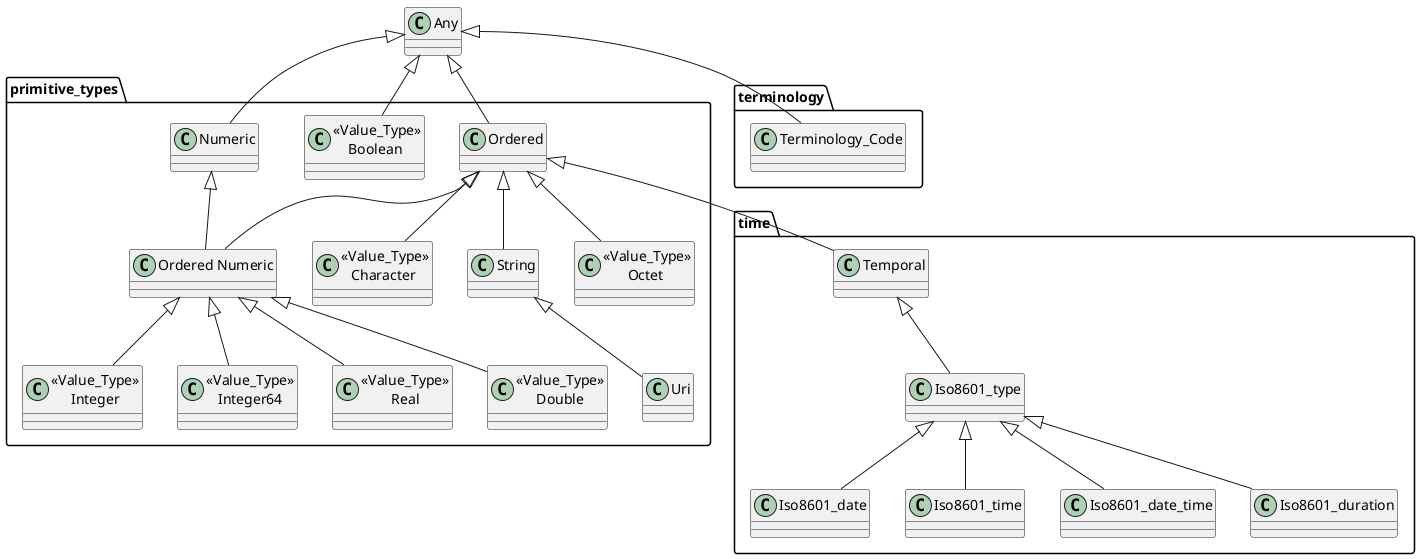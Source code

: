 @startuml
package primitive_types {
    class "<<Value_Type>>\nBoolean " as Boolean
    class "<<Value_Type>>\nCharacter " as Character
    class "<<Value_Type>>\nOctet " as Octet
    class "<<Value_Type>>\nInteger" as Integer
    class "<<Value_Type>>\nInteger64" as Integer64
    class "<<Value_Type>>\nReal" as Real
    class "<<Value_Type>>\nDouble" as Double
    class  "Ordered Numeric" as OrderedNumeric
    class Numeric
    class Ordered
    class String
    class Uri
}

package terminology {
    class Terminology_Code
}

package time {
    class Temporal
    class Iso8601_type
    class Iso8601_date
    class Iso8601_time
    class Iso8601_date_time
    class Iso8601_duration
}

Any <|-- Boolean
Any <|-- Numeric
Numeric <|-- OrderedNumeric
Any <|-- Ordered
Ordered <|-- OrderedNumeric
Any <|-- Terminology_Code
Ordered <|-- Character
Ordered <|-- Octet
Ordered <|-- String
String <|-- Uri

OrderedNumeric <|-- Integer
OrderedNumeric <|-- Integer64
OrderedNumeric <|-- Real
OrderedNumeric <|-- Double

Ordered <|-- Temporal
Temporal <|-- Iso8601_type
Iso8601_type <|-- Iso8601_date
Iso8601_type <|-- Iso8601_time
Iso8601_type <|-- Iso8601_date_time
Iso8601_type <|-- Iso8601_duration
@enduml


